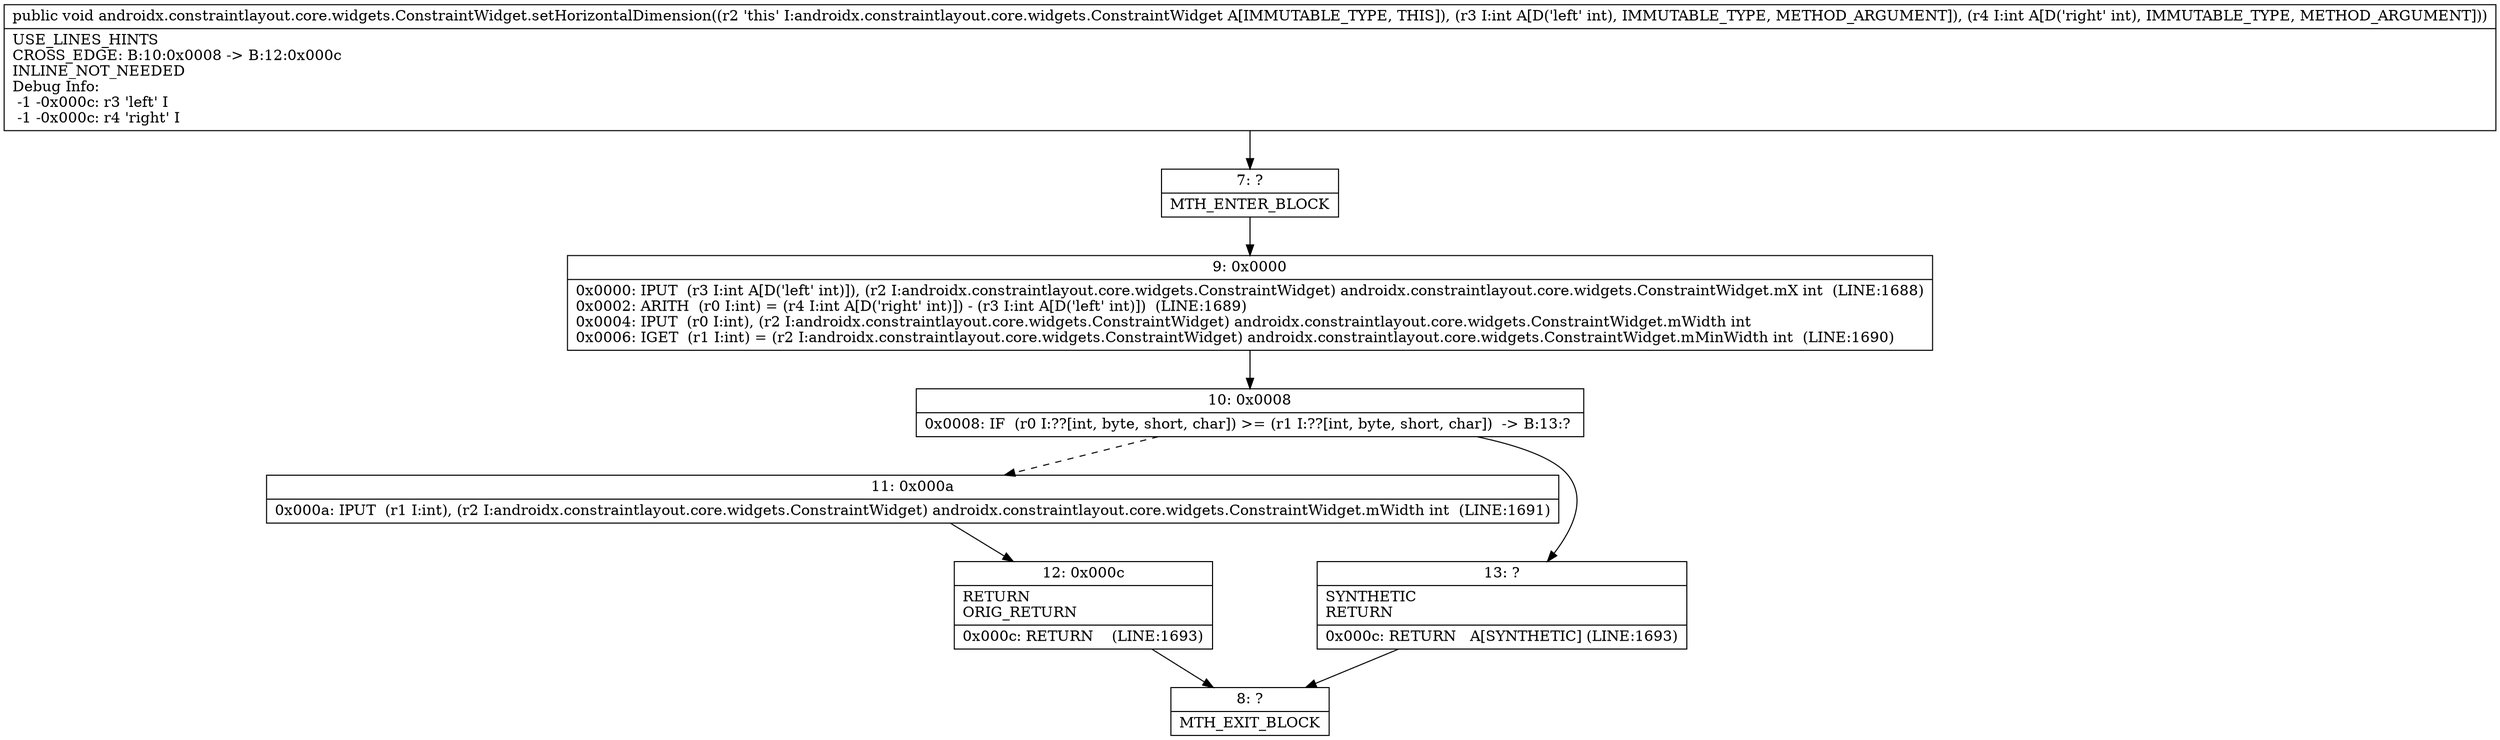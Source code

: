 digraph "CFG forandroidx.constraintlayout.core.widgets.ConstraintWidget.setHorizontalDimension(II)V" {
Node_7 [shape=record,label="{7\:\ ?|MTH_ENTER_BLOCK\l}"];
Node_9 [shape=record,label="{9\:\ 0x0000|0x0000: IPUT  (r3 I:int A[D('left' int)]), (r2 I:androidx.constraintlayout.core.widgets.ConstraintWidget) androidx.constraintlayout.core.widgets.ConstraintWidget.mX int  (LINE:1688)\l0x0002: ARITH  (r0 I:int) = (r4 I:int A[D('right' int)]) \- (r3 I:int A[D('left' int)])  (LINE:1689)\l0x0004: IPUT  (r0 I:int), (r2 I:androidx.constraintlayout.core.widgets.ConstraintWidget) androidx.constraintlayout.core.widgets.ConstraintWidget.mWidth int \l0x0006: IGET  (r1 I:int) = (r2 I:androidx.constraintlayout.core.widgets.ConstraintWidget) androidx.constraintlayout.core.widgets.ConstraintWidget.mMinWidth int  (LINE:1690)\l}"];
Node_10 [shape=record,label="{10\:\ 0x0008|0x0008: IF  (r0 I:??[int, byte, short, char]) \>= (r1 I:??[int, byte, short, char])  \-\> B:13:? \l}"];
Node_11 [shape=record,label="{11\:\ 0x000a|0x000a: IPUT  (r1 I:int), (r2 I:androidx.constraintlayout.core.widgets.ConstraintWidget) androidx.constraintlayout.core.widgets.ConstraintWidget.mWidth int  (LINE:1691)\l}"];
Node_12 [shape=record,label="{12\:\ 0x000c|RETURN\lORIG_RETURN\l|0x000c: RETURN    (LINE:1693)\l}"];
Node_8 [shape=record,label="{8\:\ ?|MTH_EXIT_BLOCK\l}"];
Node_13 [shape=record,label="{13\:\ ?|SYNTHETIC\lRETURN\l|0x000c: RETURN   A[SYNTHETIC] (LINE:1693)\l}"];
MethodNode[shape=record,label="{public void androidx.constraintlayout.core.widgets.ConstraintWidget.setHorizontalDimension((r2 'this' I:androidx.constraintlayout.core.widgets.ConstraintWidget A[IMMUTABLE_TYPE, THIS]), (r3 I:int A[D('left' int), IMMUTABLE_TYPE, METHOD_ARGUMENT]), (r4 I:int A[D('right' int), IMMUTABLE_TYPE, METHOD_ARGUMENT]))  | USE_LINES_HINTS\lCROSS_EDGE: B:10:0x0008 \-\> B:12:0x000c\lINLINE_NOT_NEEDED\lDebug Info:\l  \-1 \-0x000c: r3 'left' I\l  \-1 \-0x000c: r4 'right' I\l}"];
MethodNode -> Node_7;Node_7 -> Node_9;
Node_9 -> Node_10;
Node_10 -> Node_11[style=dashed];
Node_10 -> Node_13;
Node_11 -> Node_12;
Node_12 -> Node_8;
Node_13 -> Node_8;
}


